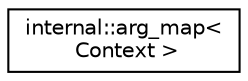 digraph "Graphical Class Hierarchy"
{
  edge [fontname="Helvetica",fontsize="10",labelfontname="Helvetica",labelfontsize="10"];
  node [fontname="Helvetica",fontsize="10",shape=record];
  rankdir="LR";
  Node1 [label="internal::arg_map\<\l Context \>",height=0.2,width=0.4,color="black", fillcolor="white", style="filled",URL="$classinternal_1_1arg__map.html"];
}
